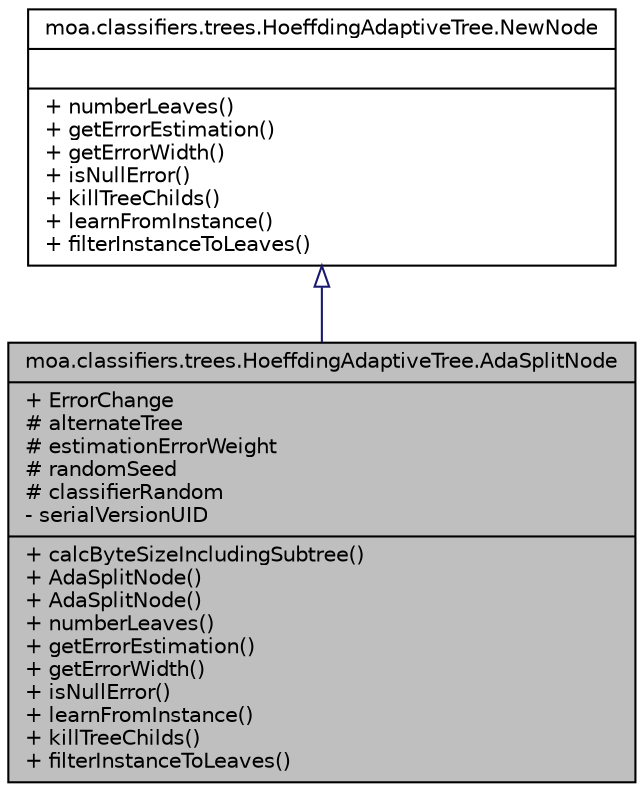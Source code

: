 digraph G
{
  edge [fontname="Helvetica",fontsize="10",labelfontname="Helvetica",labelfontsize="10"];
  node [fontname="Helvetica",fontsize="10",shape=record];
  Node1 [label="{moa.classifiers.trees.HoeffdingAdaptiveTree.AdaSplitNode\n|+ ErrorChange\l# alternateTree\l# estimationErrorWeight\l# randomSeed\l# classifierRandom\l- serialVersionUID\l|+ calcByteSizeIncludingSubtree()\l+ AdaSplitNode()\l+ AdaSplitNode()\l+ numberLeaves()\l+ getErrorEstimation()\l+ getErrorWidth()\l+ isNullError()\l+ learnFromInstance()\l+ killTreeChilds()\l+ filterInstanceToLeaves()\l}",height=0.2,width=0.4,color="black", fillcolor="grey75", style="filled" fontcolor="black"];
  Node2 -> Node1 [dir=back,color="midnightblue",fontsize="10",style="solid",arrowtail="empty",fontname="Helvetica"];
  Node2 [label="{moa.classifiers.trees.HoeffdingAdaptiveTree.NewNode\n||+ numberLeaves()\l+ getErrorEstimation()\l+ getErrorWidth()\l+ isNullError()\l+ killTreeChilds()\l+ learnFromInstance()\l+ filterInstanceToLeaves()\l}",height=0.2,width=0.4,color="black", fillcolor="white", style="filled",URL="$interfacemoa_1_1classifiers_1_1trees_1_1HoeffdingAdaptiveTree_1_1NewNode.html"];
}
